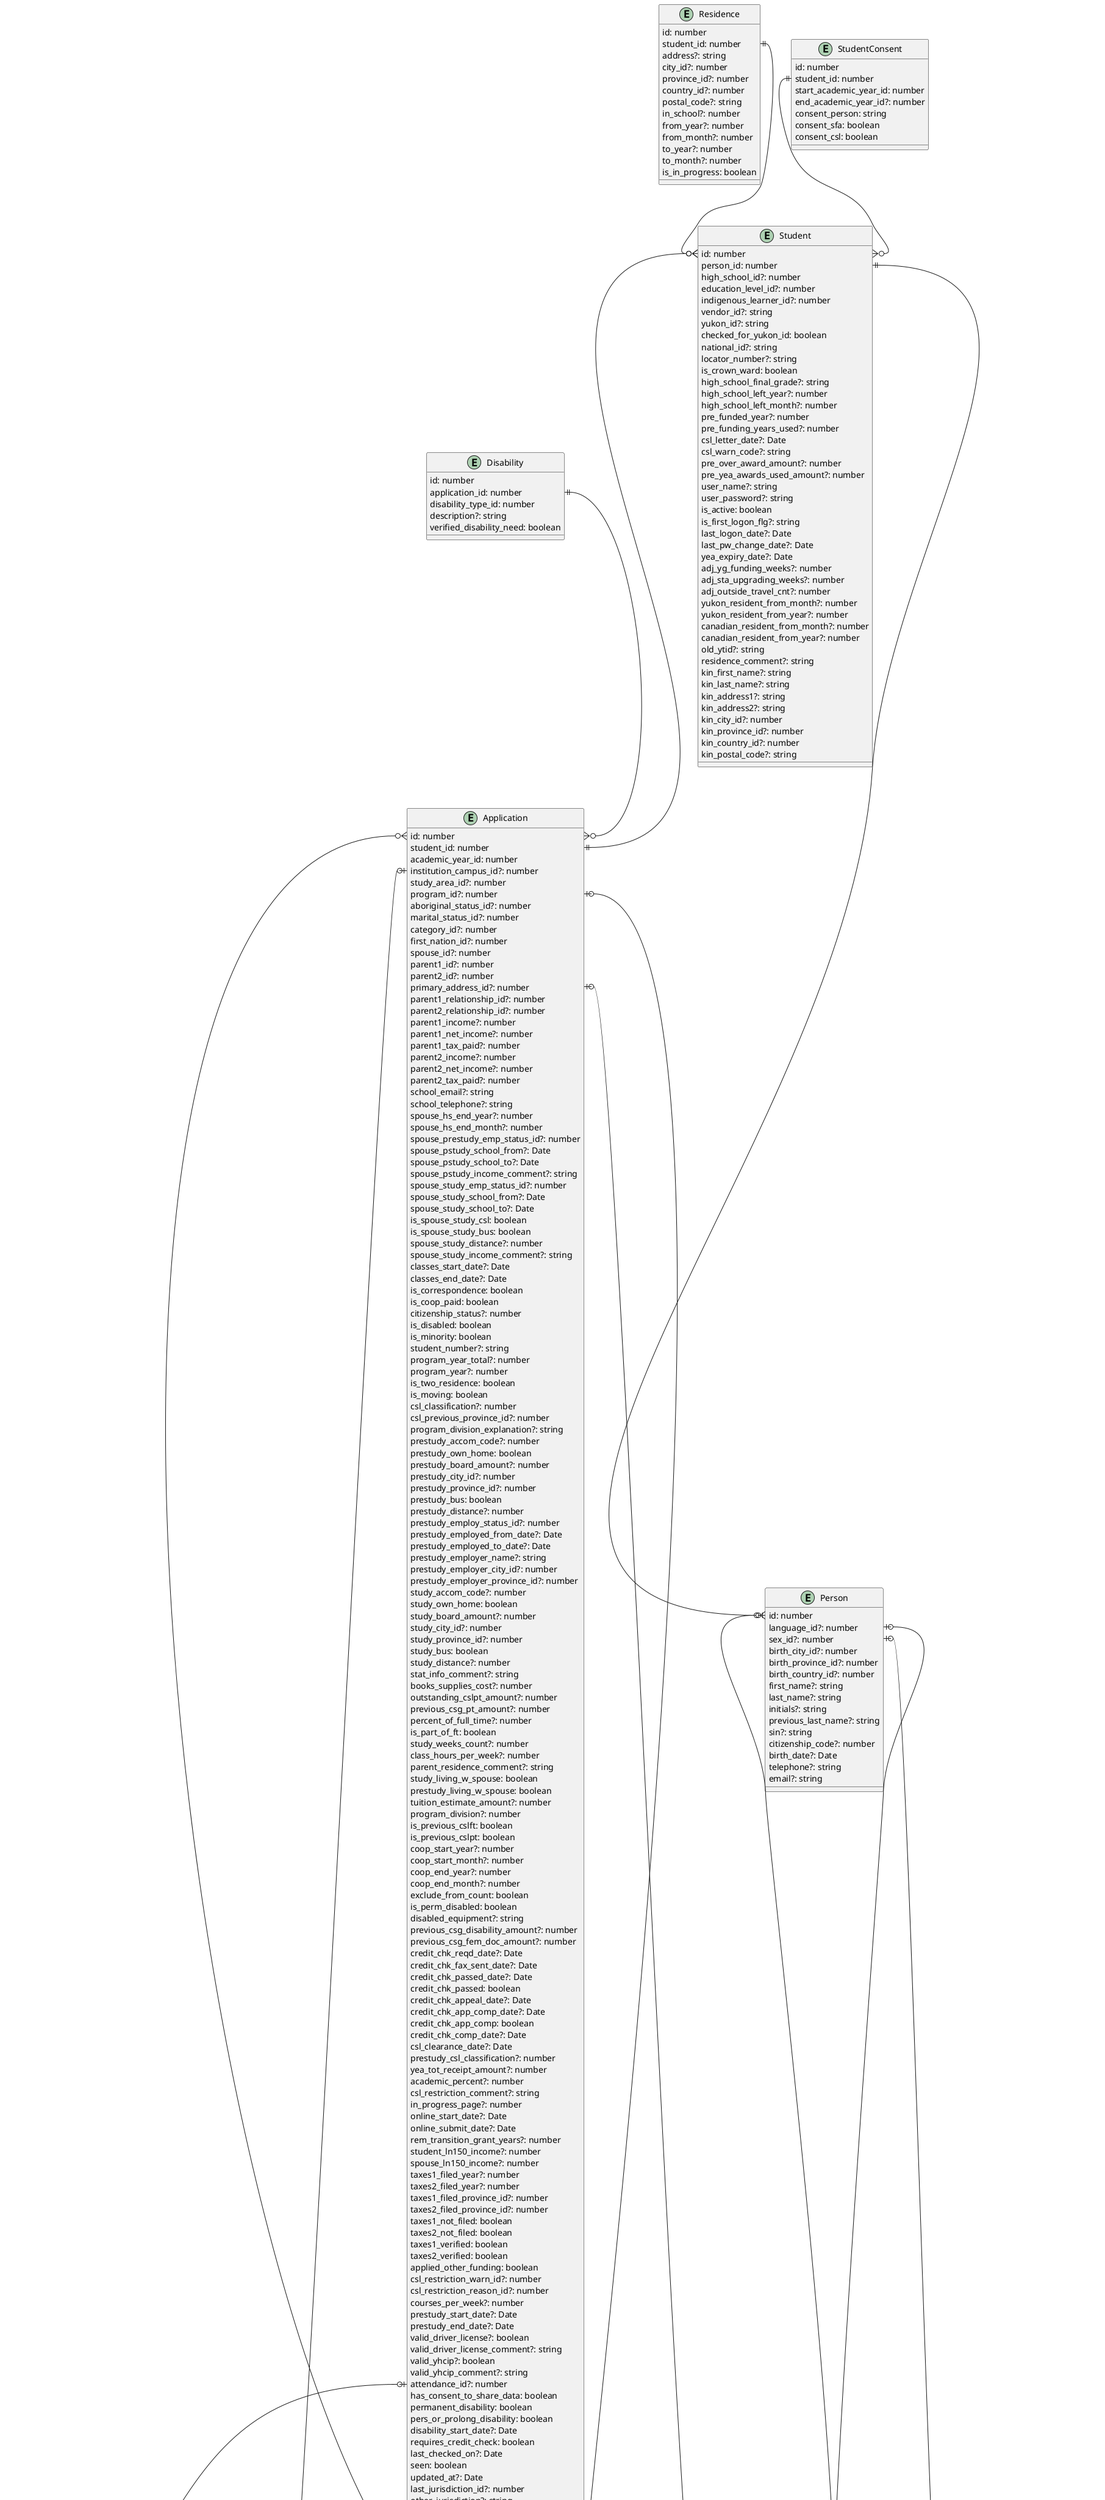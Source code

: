@startuml
entity AddressType {
  id: number
  description: string
  is_active: boolean
}

entity Application {
  id: number
  student_id: number
  academic_year_id: number
  institution_campus_id?: number
  study_area_id?: number
  program_id?: number
  aboriginal_status_id?: number
  marital_status_id?: number
  category_id?: number
  first_nation_id?: number
  spouse_id?: number
  parent1_id?: number
  parent2_id?: number
  primary_address_id?: number
  parent1_relationship_id?: number
  parent2_relationship_id?: number
  parent1_income?: number
  parent1_net_income?: number
  parent1_tax_paid?: number
  parent2_income?: number
  parent2_net_income?: number
  parent2_tax_paid?: number
  school_email?: string
  school_telephone?: string
  spouse_hs_end_year?: number
  spouse_hs_end_month?: number
  spouse_prestudy_emp_status_id?: number
  spouse_pstudy_school_from?: Date
  spouse_pstudy_school_to?: Date
  spouse_pstudy_income_comment?: string
  spouse_study_emp_status_id?: number
  spouse_study_school_from?: Date
  spouse_study_school_to?: Date
  is_spouse_study_csl: boolean
  is_spouse_study_bus: boolean
  spouse_study_distance?: number
  spouse_study_income_comment?: string
  classes_start_date?: Date
  classes_end_date?: Date
  is_correspondence: boolean
  is_coop_paid: boolean
  citizenship_status?: number
  is_disabled: boolean
  is_minority: boolean
  student_number?: string
  program_year_total?: number
  program_year?: number
  is_two_residence: boolean
  is_moving: boolean
  csl_classification?: number
  csl_previous_province_id?: number
  program_division_explanation?: string
  prestudy_accom_code?: number
  prestudy_own_home: boolean
  prestudy_board_amount?: number
  prestudy_city_id?: number
  prestudy_province_id?: number
  prestudy_bus: boolean
  prestudy_distance?: number
  prestudy_employ_status_id?: number
  prestudy_employed_from_date?: Date
  prestudy_employed_to_date?: Date
  prestudy_employer_name?: string
  prestudy_employer_city_id?: number
  prestudy_employer_province_id?: number
  study_accom_code?: number
  study_own_home: boolean
  study_board_amount?: number
  study_city_id?: number
  study_province_id?: number
  study_bus: boolean
  study_distance?: number
  stat_info_comment?: string
  books_supplies_cost?: number
  outstanding_cslpt_amount?: number
  previous_csg_pt_amount?: number
  percent_of_full_time?: number
  is_part_of_ft: boolean
  study_weeks_count?: number
  class_hours_per_week?: number
  parent_residence_comment?: string
  study_living_w_spouse: boolean
  prestudy_living_w_spouse: boolean
  tuition_estimate_amount?: number
  program_division?: number
  is_previous_cslft: boolean
  is_previous_cslpt: boolean
  coop_start_year?: number
  coop_start_month?: number
  coop_end_year?: number
  coop_end_month?: number
  exclude_from_count: boolean
  is_perm_disabled: boolean
  disabled_equipment?: string
  previous_csg_disability_amount?: number
  previous_csg_fem_doc_amount?: number
  credit_chk_reqd_date?: Date
  credit_chk_fax_sent_date?: Date
  credit_chk_passed_date?: Date
  credit_chk_passed: boolean
  credit_chk_appeal_date?: Date
  credit_chk_app_comp_date?: Date
  credit_chk_app_comp: boolean
  credit_chk_comp_date?: Date
  csl_clearance_date?: Date
  prestudy_csl_classification?: number
  yea_tot_receipt_amount?: number
  academic_percent?: number
  csl_restriction_comment?: string
  in_progress_page?: number
  online_start_date?: Date
  online_submit_date?: Date
  rem_transition_grant_years?: number
  student_ln150_income?: number
  spouse_ln150_income?: number
  taxes1_filed_year?: number
  taxes2_filed_year?: number
  taxes1_filed_province_id?: number
  taxes2_filed_province_id?: number
  taxes1_not_filed: boolean
  taxes2_not_filed: boolean
  taxes1_verified: boolean
  taxes2_verified: boolean
  applied_other_funding: boolean
  csl_restriction_warn_id?: number
  csl_restriction_reason_id?: number
  courses_per_week?: number
  prestudy_start_date?: Date
  prestudy_end_date?: Date
  valid_driver_license?: boolean
  valid_driver_license_comment?: string
  valid_yhcip?: boolean
  valid_yhcip_comment?: string
  attendance_id?: number
  has_consent_to_share_data: boolean
  permanent_disability: boolean
  pers_or_prolong_disability: boolean
  disability_start_date?: Date
  requires_credit_check: boolean
  last_checked_on?: Date
  seen: boolean
  updated_at?: Date
  last_jurisdiction_id?: number
  other_jurisdiction?: string
  spouse_last_jurisdiction_id?: number
  spouse_other_jurisdiction?: string
  is_persist_disabled: boolean
  persist_disabled_start_date?: Date
  is_cheques_to_institution: boolean
}

entity Attendance {
  id: number
  description: string
  is_active: boolean
}

enum CsfaAmount {
  FULL_AMOUNT_LOANS_AND_GRANTS: Full amount loans and grants
  GRANTS_AND_LOANS_UP_TO: Grants and loans up to
  GRANTS_ONLY: Grants only
}

entity Disability {
  id: number
  application_id: number
  disability_type_id: number
  description?: string
  verified_disability_need: boolean
}

entity Institution {
  id: number
  name: string
  is_active: boolean
  federal_institution_code?: string
  institution_level_id: number
}

entity FundingRequest {
  id: number
  application_id: number
  request_type_id?: number
  status_id?: number
  status_reason_id?: number
  comments?: string
  custom_status?: string
  received_date?: Date
  status_date?: Date
  yea_request_amount?: number
  yea_request_type?: number
  csl_request_amount?: number
  is_csl_full_amount?: boolean
  is_csg_only: boolean
  entering_first_year?: boolean
  student_meet_hs_o_equiv_req?: boolean
  student_meet_residency_req?: boolean
  student_isnt_elig_f_fund_in_another_jur?: boolean
  student_is_in_ft_study?: boolean
  student_is_att_in_elig_prog_des_ps_inst?: boolean
  student_is_elig_for_airfare_trvl_amount?: boolean
  student_is_mov_to_anth_cmm_to_attd_prgm?: boolean
  student_is_maintening_two_residences?: boolean
  student_w_not_receive_fund_from_otr_org?: boolean
}

enum FundingSource {
  CANADA_STUDENT_FINANCIAL_ASSISTANCE_FULL_TIME: Canada Student Financial Assistance (Full-Time)
}

entity Language {
  id: number
  description: string
  is_active: boolean
}

entity Person {
  id: number
  language_id?: number
  sex_id?: number
  birth_city_id?: number
  birth_province_id?: number
  birth_country_id?: number
  first_name?: string
  last_name?: string
  initials?: string
  previous_last_name?: string
  sin?: string
  citizenship_code?: number
  birth_date?: Date
  telephone?: string
  email?: string
}

entity PersonAddress {
  id: number
  person_id: number
  address_type_id: number
  address1?: string
  address2?: string
  city_id?: number
  province_id?: number
  country_id?: number
  postal_code?: string
  notes?: string
  telephone?: string
  email?: string
  is_active: boolean
}

entity Program {
  id: number
  description: string
  education_level_id: number
  is_active: boolean
}

entity Residence {
  id: number
  student_id: number
  address?: string
  city_id?: number
  province_id?: number
  country_id?: number
  postal_code?: string
  in_school?: number
  from_year?: number
  from_month?: number
  to_year?: number
  to_month?: number
  is_in_progress: boolean
}

entity RequestType {
  id: number
  application_type_id?: number
  funding_group_id?: number
  batch_group_id?: number
  description?: string
  scholarship_flag: number
  application_deadline?: string
  regulation?: string
  program_type?: string
  static_description_flag?: number
  financial_coding?: string
  t4a_required: boolean
  csg_other_flag?: number
  gl_budget?: number
  auto_appear?: string
  show_online: boolean
  short_name?: string
  help_url?: string
  help_text?: string
  is_active: boolean
}

entity Sex {
  id: number
  description: string
  is_active: boolean
}

entity Student {
  id: number
  person_id: number
  high_school_id?: number
  education_level_id?: number
  indigenous_learner_id?: number
  vendor_id?: string
  yukon_id?: string
  checked_for_yukon_id: boolean
  national_id?: string
  locator_number?: string
  is_crown_ward: boolean
  high_school_final_grade?: string
  high_school_left_year?: number
  high_school_left_month?: number
  pre_funded_year?: number
  pre_funding_years_used?: number
  csl_letter_date?: Date
  csl_warn_code?: string
  pre_over_award_amount?: number
  pre_yea_awards_used_amount?: number
  user_name?: string
  user_password?: string
  is_active: boolean
  is_first_logon_flg?: string
  last_logon_date?: Date
  last_pw_change_date?: Date
  yea_expiry_date?: Date
  adj_yg_funding_weeks?: number
  adj_sta_upgrading_weeks?: number
  adj_outside_travel_cnt?: number
  yukon_resident_from_month?: number
  yukon_resident_from_year?: number
  canadian_resident_from_month?: number
  canadian_resident_from_year?: number
  old_ytid?: string
  residence_comment?: string
  kin_first_name?: string
  kin_last_name?: string
  kin_address1?: string
  kin_address2?: string
  kin_city_id?: number
  kin_province_id?: number
  kin_country_id?: number
  kin_postal_code?: string
}

entity StudentConsent {
  id: number
  student_id: number
  start_academic_year_id: number
  end_academic_year_id?: number
  consent_person: string
  consent_sfa: boolean
  consent_csl: boolean
}

Application::attendance_id |o--o{ Attendance::id
Application::id }o--|{ FundingRequest::application_id
Application::institution_campus_id |o--o{ Institution::id
Application::primary_address_id |o--|| PersonAddress::id
Application::program_id |o--o{ Program::id
CsfaAmount ||--|| FundingSource::CANADA_STUDENT_FINANCIAL_ASSISTANCE_FULL_TIME
Disability::application_id ||--o{ Application::id
FundingRequest::request_type_id |o--o{ RequestType::id
Person::id }o--|| PersonAddress::person_id
Person::language_id |o--o{ Language::id
Person::sex_id |o--o{ Sex::id
PersonAddress::address_type_id ||--o{ AddressType::id
Residence::student_id ||--o{ Student::id
RequestType::description ||--|| FundingSource
Student::id }o--|| Application::student_id
Student::person_id ||--o| Person::id
StudentConsent::student_id ||--o{ Student::id
@enduml
